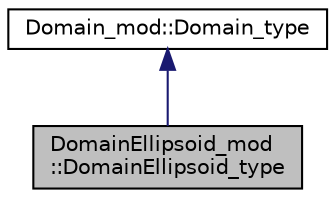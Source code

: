 digraph "DomainEllipsoid_mod::DomainEllipsoid_type"
{
 // LATEX_PDF_SIZE
  edge [fontname="Helvetica",fontsize="10",labelfontname="Helvetica",labelfontsize="10"];
  node [fontname="Helvetica",fontsize="10",shape=record];
  Node1 [label="DomainEllipsoid_mod\l::DomainEllipsoid_type",height=0.2,width=0.4,color="black", fillcolor="grey75", style="filled", fontcolor="black",tooltip="The class for Hyper-ellipsoidal domain."];
  Node2 -> Node1 [dir="back",color="midnightblue",fontsize="10",style="solid",fontname="Helvetica"];
  Node2 [label="Domain_mod::Domain_type",height=0.2,width=0.4,color="black", fillcolor="white", style="filled",URL="$structDomain__mod_1_1Domain__type.html",tooltip="The base class for ParaMonte LogFunc domains."];
}
